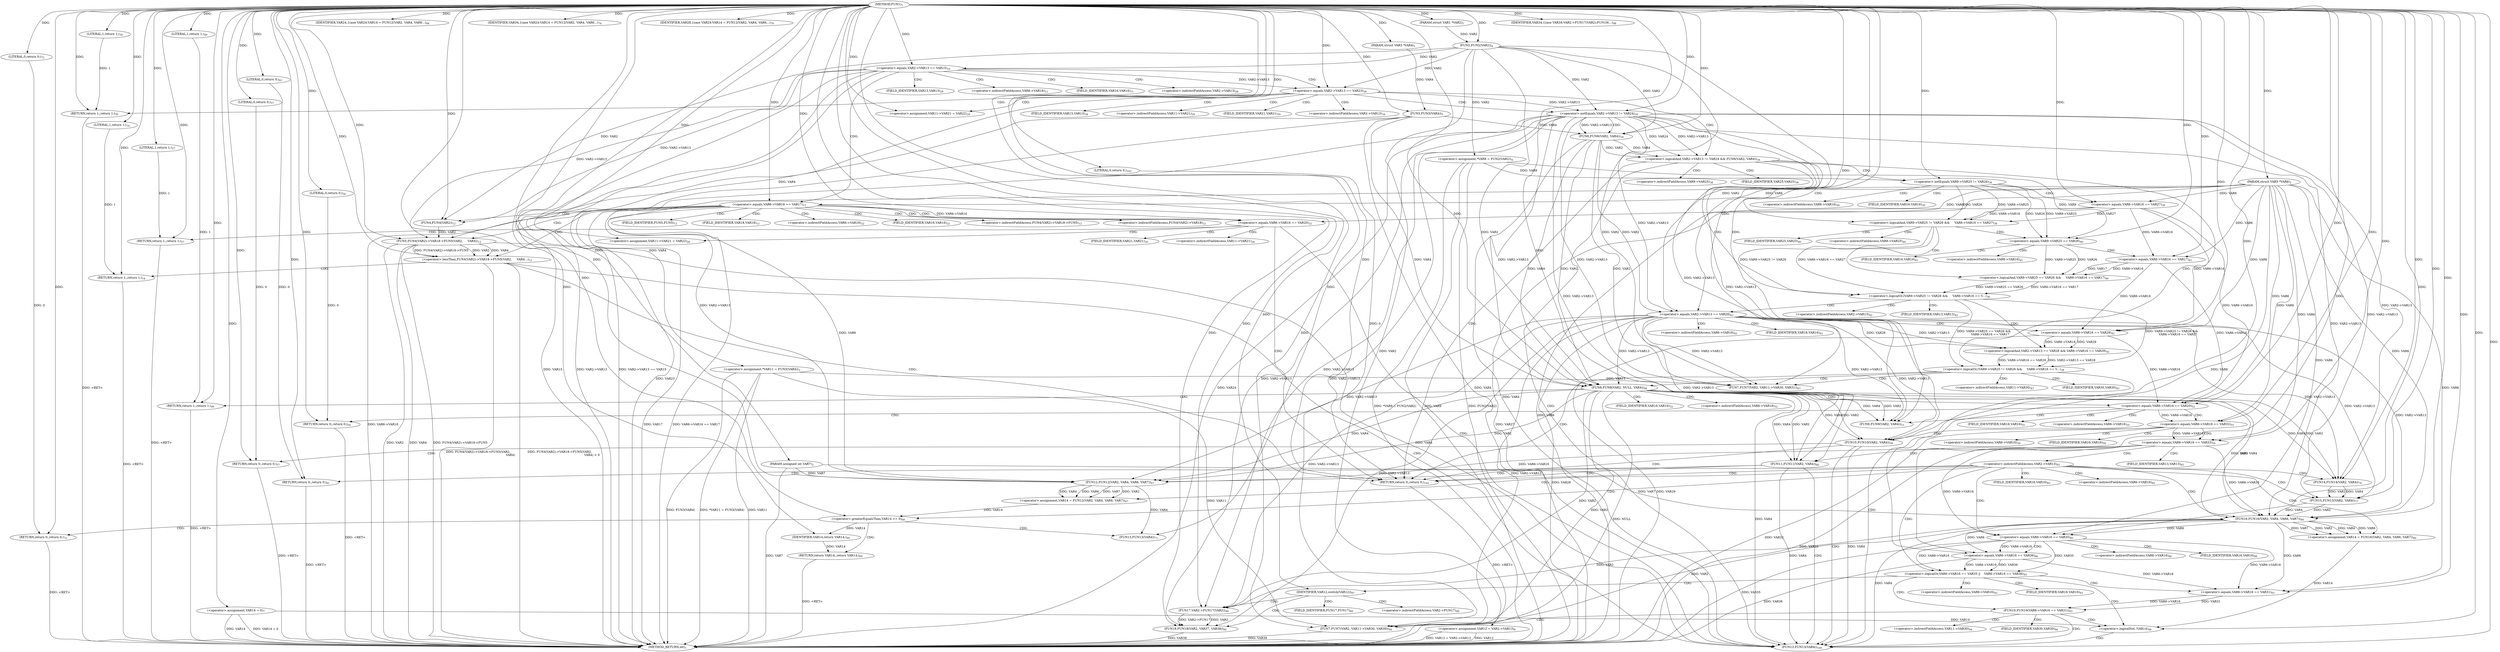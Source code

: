 digraph "FUN1" {  
"8" [label = <(METHOD,FUN1)<SUB>1</SUB>> ]
"302" [label = <(METHOD_RETURN,int)<SUB>1</SUB>> ]
"9" [label = <(PARAM,struct VAR1 *VAR2)<SUB>1</SUB>> ]
"10" [label = <(PARAM,struct VAR3 *VAR4)<SUB>1</SUB>> ]
"11" [label = <(PARAM,struct VAR5 *VAR6)<SUB>2</SUB>> ]
"12" [label = <(PARAM,unsigned int VAR7)<SUB>2</SUB>> ]
"15" [label = <(&lt;operator&gt;.assignment,*VAR9 = FUN2(VAR2))<SUB>4</SUB>> ]
"20" [label = <(&lt;operator&gt;.assignment,*VAR11 = FUN3(VAR4))<SUB>5</SUB>> ]
"25" [label = <(&lt;operator&gt;.assignment,VAR12 = VAR2-&gt;VAR13)<SUB>6</SUB>> ]
"31" [label = <(&lt;operator&gt;.assignment,VAR14 = 0)<SUB>7</SUB>> ]
"300" [label = <(RETURN,return 0;,return 0;)<SUB>102</SUB>> ]
"35" [label = <(&lt;operator&gt;.equals,VAR2-&gt;VAR13 == VAR15)<SUB>10</SUB>> ]
"96" [label = <(&lt;operator&gt;.logicalAnd,VAR2-&gt;VAR13 != VAR24 &amp;&amp; FUN6(VAR2, VAR4))<SUB>34</SUB>> ]
"108" [label = <(&lt;operator&gt;.logicalOr,(VAR9-&gt;VAR25 != VAR26 &amp;&amp;
	     VAR6-&gt;VAR16 == V...)<SUB>38</SUB>> ]
"152" [label = <(FUN8,FUN8(VAR2, NULL, VAR4))<SUB>48</SUB>> ]
"160" [label = <(&lt;operator&gt;.equals,VAR6-&gt;VAR16 == VAR20)<SUB>52</SUB>> ]
"249" [label = <(&lt;operator&gt;.logicalOr,VAR6-&gt;VAR16 == VAR35 ||
	    VAR6-&gt;VAR16 == VAR36)<SUB>85</SUB>> ]
"294" [label = <(&lt;operator&gt;.logicalNot,!VAR14)<SUB>98</SUB>> ]
"301" [label = <(LITERAL,0,return 0;)<SUB>102</SUB>> ]
"17" [label = <(FUN2,FUN2(VAR2))<SUB>4</SUB>> ]
"22" [label = <(FUN3,FUN3(VAR4))<SUB>5</SUB>> ]
"72" [label = <(&lt;operator&gt;.assignment,VAR11-&gt;VAR21 = VAR22)<SUB>26</SUB>> ]
"77" [label = <(RETURN,return 1;,return 1;)<SUB>27</SUB>> ]
"144" [label = <(FUN7,FUN7(VAR2, VAR11-&gt;VAR30, VAR31))<SUB>43</SUB>> ]
"157" [label = <(RETURN,return 1;,return 1;)<SUB>49</SUB>> ]
"166" [label = <(FUN9,FUN9(VAR2, VAR4))<SUB>53</SUB>> ]
"169" [label = <(RETURN,return 0;,return 0;)<SUB>54</SUB>> ]
"211" [label = <(IDENTIFIER,VAR24,{
	case VAR24:
		VAR14 = FUN12(VAR2, VAR4, VAR6...)<SUB>66</SUB>> ]
"212" [label = <(&lt;operator&gt;.assignment,VAR14 = FUN12(VAR2, VAR4, VAR6, VAR7))<SUB>67</SUB>> ]
"226" [label = <(FUN13,FUN13(VAR4))<SUB>71</SUB>> ]
"228" [label = <(RETURN,return 0;,return 0;)<SUB>72</SUB>> ]
"231" [label = <(IDENTIFIER,VAR34,{
	case VAR24:
		VAR14 = FUN12(VAR2, VAR4, VAR6...)<SUB>74</SUB>> ]
"232" [label = <(FUN14,FUN14(VAR2, VAR4))<SUB>76</SUB>> ]
"235" [label = <(FUN15,FUN15(VAR2, VAR4))<SUB>77</SUB>> ]
"239" [label = <(IDENTIFIER,VAR28,{
	case VAR24:
		VAR14 = FUN12(VAR2, VAR4, VAR6...)<SUB>79</SUB>> ]
"240" [label = <(&lt;operator&gt;.assignment,VAR14 = FUN16(VAR2, VAR4,
								 VAR6, VAR7))<SUB>80</SUB>> ]
"298" [label = <(FUN13,FUN13(VAR4))<SUB>100</SUB>> ]
"42" [label = <(&lt;operator&gt;.equals,VAR6-&gt;VAR16 == VAR17)<SUB>11</SUB>> ]
"65" [label = <(&lt;operator&gt;.equals,VAR6-&gt;VAR16 == VAR20)<SUB>22</SUB>> ]
"78" [label = <(LITERAL,1,return 1;)<SUB>27</SUB>> ]
"97" [label = <(&lt;operator&gt;.notEquals,VAR2-&gt;VAR13 != VAR24)<SUB>34</SUB>> ]
"102" [label = <(FUN6,FUN6(VAR2, VAR4))<SUB>34</SUB>> ]
"109" [label = <(&lt;operator&gt;.logicalOr,(VAR9-&gt;VAR25 != VAR26 &amp;&amp;
	     VAR6-&gt;VAR16 == V...)<SUB>38</SUB>> ]
"132" [label = <(&lt;operator&gt;.logicalAnd,VAR2-&gt;VAR13 == VAR28 &amp;&amp; VAR6-&gt;VAR16 == VAR29)<SUB>42</SUB>> ]
"158" [label = <(LITERAL,1,return 1;)<SUB>49</SUB>> ]
"170" [label = <(LITERAL,0,return 0;)<SUB>54</SUB>> ]
"220" [label = <(&lt;operator&gt;.greaterEqualsThan,VAR14 &gt;= 0)<SUB>68</SUB>> ]
"229" [label = <(LITERAL,0,return 0;)<SUB>72</SUB>> ]
"250" [label = <(&lt;operator&gt;.equals,VAR6-&gt;VAR16 == VAR35)<SUB>85</SUB>> ]
"255" [label = <(&lt;operator&gt;.equals,VAR6-&gt;VAR16 == VAR36)<SUB>86</SUB>> ]
"262" [label = <(IDENTIFIER,VAR12,switch(VAR12))<SUB>87</SUB>> ]
"82" [label = <(&lt;operator&gt;.equals,VAR2-&gt;VAR13 == VAR23)<SUB>28</SUB>> ]
"110" [label = <(&lt;operator&gt;.logicalAnd,VAR9-&gt;VAR25 != VAR26 &amp;&amp;
	     VAR6-&gt;VAR16 == VAR27)<SUB>38</SUB>> ]
"121" [label = <(&lt;operator&gt;.logicalAnd,VAR9-&gt;VAR25 == VAR26 &amp;&amp;
	     VAR6-&gt;VAR16 == VAR17)<SUB>40</SUB>> ]
"133" [label = <(&lt;operator&gt;.equals,VAR2-&gt;VAR13 == VAR28)<SUB>42</SUB>> ]
"138" [label = <(&lt;operator&gt;.equals,VAR6-&gt;VAR16 == VAR29)<SUB>42</SUB>> ]
"174" [label = <(&lt;operator&gt;.equals,VAR6-&gt;VAR16 == VAR32)<SUB>55</SUB>> ]
"214" [label = <(FUN12,FUN12(VAR2, VAR4, VAR6, VAR7))<SUB>67</SUB>> ]
"224" [label = <(RETURN,return VAR14;,return VAR14;)<SUB>69</SUB>> ]
"242" [label = <(FUN16,FUN16(VAR2, VAR4,
								 VAR6, VAR7))<SUB>80</SUB>> ]
"265" [label = <(IDENTIFIER,VAR34,{
		case VAR34:
			VAR2-&gt;FUN17(VAR2);
			FUN18(...)<SUB>88</SUB>> ]
"266" [label = <(FUN17,VAR2-&gt;FUN17(VAR2))<SUB>89</SUB>> ]
"271" [label = <(FUN18,FUN18(VAR2, VAR37, VAR38))<SUB>90</SUB>> ]
"279" [label = <(FUN19,FUN19(VAR6-&gt;VAR16 == VAR31))<SUB>93</SUB>> ]
"49" [label = <(&lt;operator&gt;.lessThan,FUN4(VAR2)-&gt;VAR18-&gt;FUN5(VAR2,
 								    VAR4...)<SUB>12</SUB>> ]
"88" [label = <(&lt;operator&gt;.assignment,VAR11-&gt;VAR21 = VAR22)<SUB>29</SUB>> ]
"93" [label = <(RETURN,return 1;,return 1;)<SUB>30</SUB>> ]
"111" [label = <(&lt;operator&gt;.notEquals,VAR9-&gt;VAR25 != VAR26)<SUB>38</SUB>> ]
"116" [label = <(&lt;operator&gt;.equals,VAR6-&gt;VAR16 == VAR27)<SUB>39</SUB>> ]
"122" [label = <(&lt;operator&gt;.equals,VAR9-&gt;VAR25 == VAR26)<SUB>40</SUB>> ]
"127" [label = <(&lt;operator&gt;.equals,VAR6-&gt;VAR16 == VAR17)<SUB>41</SUB>> ]
"225" [label = <(IDENTIFIER,VAR14,return VAR14;)<SUB>69</SUB>> ]
"286" [label = <(FUN7,FUN7(VAR2, VAR11-&gt;VAR30, VAR39))<SUB>94</SUB>> ]
"61" [label = <(RETURN,return 1;,return 1;)<SUB>14</SUB>> ]
"94" [label = <(LITERAL,1,return 1;)<SUB>30</SUB>> ]
"181" [label = <(FUN10,FUN10(VAR2, VAR4))<SUB>56</SUB>> ]
"280" [label = <(&lt;operator&gt;.equals,VAR6-&gt;VAR16 == VAR31)<SUB>93</SUB>> ]
"50" [label = <(FUN5,FUN4(VAR2)-&gt;VAR18-&gt;FUN5(VAR2,
 								    VAR4))<SUB>12</SUB>> ]
"62" [label = <(LITERAL,1,return 1;)<SUB>14</SUB>> ]
"185" [label = <(RETURN,return 0;,return 0;)<SUB>57</SUB>> ]
"191" [label = <(&lt;operator&gt;.equals,VAR6-&gt;VAR16 == VAR33)<SUB>59</SUB>> ]
"186" [label = <(LITERAL,0,return 0;)<SUB>57</SUB>> ]
"198" [label = <(FUN11,FUN11(VAR2, VAR4))<SUB>60</SUB>> ]
"53" [label = <(FUN4,FUN4(VAR2))<SUB>12</SUB>> ]
"202" [label = <(RETURN,return 0;,return 0;)<SUB>61</SUB>> ]
"203" [label = <(LITERAL,0,return 0;)<SUB>61</SUB>> ]
"206" [label = <(&lt;operator&gt;.indirectFieldAccess,VAR2-&gt;VAR13)<SUB>65</SUB>> ]
"161" [label = <(&lt;operator&gt;.indirectFieldAccess,VAR6-&gt;VAR16)<SUB>52</SUB>> ]
"208" [label = <(FIELD_IDENTIFIER,VAR13,VAR13)<SUB>65</SUB>> ]
"73" [label = <(&lt;operator&gt;.indirectFieldAccess,VAR11-&gt;VAR21)<SUB>26</SUB>> ]
"98" [label = <(&lt;operator&gt;.indirectFieldAccess,VAR2-&gt;VAR13)<SUB>34</SUB>> ]
"146" [label = <(&lt;operator&gt;.indirectFieldAccess,VAR11-&gt;VAR30)<SUB>43</SUB>> ]
"163" [label = <(FIELD_IDENTIFIER,VAR16,VAR16)<SUB>52</SUB>> ]
"251" [label = <(&lt;operator&gt;.indirectFieldAccess,VAR6-&gt;VAR16)<SUB>85</SUB>> ]
"256" [label = <(&lt;operator&gt;.indirectFieldAccess,VAR6-&gt;VAR16)<SUB>86</SUB>> ]
"43" [label = <(&lt;operator&gt;.indirectFieldAccess,VAR6-&gt;VAR16)<SUB>11</SUB>> ]
"66" [label = <(&lt;operator&gt;.indirectFieldAccess,VAR6-&gt;VAR16)<SUB>22</SUB>> ]
"75" [label = <(FIELD_IDENTIFIER,VAR21,VAR21)<SUB>26</SUB>> ]
"100" [label = <(FIELD_IDENTIFIER,VAR13,VAR13)<SUB>34</SUB>> ]
"134" [label = <(&lt;operator&gt;.indirectFieldAccess,VAR2-&gt;VAR13)<SUB>42</SUB>> ]
"139" [label = <(&lt;operator&gt;.indirectFieldAccess,VAR6-&gt;VAR16)<SUB>42</SUB>> ]
"148" [label = <(FIELD_IDENTIFIER,VAR30,VAR30)<SUB>43</SUB>> ]
"253" [label = <(FIELD_IDENTIFIER,VAR16,VAR16)<SUB>85</SUB>> ]
"258" [label = <(FIELD_IDENTIFIER,VAR16,VAR16)<SUB>86</SUB>> ]
"45" [label = <(FIELD_IDENTIFIER,VAR16,VAR16)<SUB>11</SUB>> ]
"68" [label = <(FIELD_IDENTIFIER,VAR16,VAR16)<SUB>22</SUB>> ]
"83" [label = <(&lt;operator&gt;.indirectFieldAccess,VAR2-&gt;VAR13)<SUB>28</SUB>> ]
"112" [label = <(&lt;operator&gt;.indirectFieldAccess,VAR9-&gt;VAR25)<SUB>38</SUB>> ]
"117" [label = <(&lt;operator&gt;.indirectFieldAccess,VAR6-&gt;VAR16)<SUB>39</SUB>> ]
"123" [label = <(&lt;operator&gt;.indirectFieldAccess,VAR9-&gt;VAR25)<SUB>40</SUB>> ]
"128" [label = <(&lt;operator&gt;.indirectFieldAccess,VAR6-&gt;VAR16)<SUB>41</SUB>> ]
"136" [label = <(FIELD_IDENTIFIER,VAR13,VAR13)<SUB>42</SUB>> ]
"141" [label = <(FIELD_IDENTIFIER,VAR16,VAR16)<SUB>42</SUB>> ]
"175" [label = <(&lt;operator&gt;.indirectFieldAccess,VAR6-&gt;VAR16)<SUB>55</SUB>> ]
"267" [label = <(&lt;operator&gt;.indirectFieldAccess,VAR2-&gt;FUN17)<SUB>89</SUB>> ]
"85" [label = <(FIELD_IDENTIFIER,VAR13,VAR13)<SUB>28</SUB>> ]
"89" [label = <(&lt;operator&gt;.indirectFieldAccess,VAR11-&gt;VAR21)<SUB>29</SUB>> ]
"114" [label = <(FIELD_IDENTIFIER,VAR25,VAR25)<SUB>38</SUB>> ]
"119" [label = <(FIELD_IDENTIFIER,VAR16,VAR16)<SUB>39</SUB>> ]
"125" [label = <(FIELD_IDENTIFIER,VAR25,VAR25)<SUB>40</SUB>> ]
"130" [label = <(FIELD_IDENTIFIER,VAR16,VAR16)<SUB>41</SUB>> ]
"177" [label = <(FIELD_IDENTIFIER,VAR16,VAR16)<SUB>55</SUB>> ]
"269" [label = <(FIELD_IDENTIFIER,FUN17,FUN17)<SUB>89</SUB>> ]
"281" [label = <(&lt;operator&gt;.indirectFieldAccess,VAR6-&gt;VAR16)<SUB>93</SUB>> ]
"288" [label = <(&lt;operator&gt;.indirectFieldAccess,VAR11-&gt;VAR30)<SUB>94</SUB>> ]
"51" [label = <(&lt;operator&gt;.indirectFieldAccess,FUN4(VAR2)-&gt;VAR18-&gt;FUN5)<SUB>12</SUB>> ]
"91" [label = <(FIELD_IDENTIFIER,VAR21,VAR21)<SUB>29</SUB>> ]
"283" [label = <(FIELD_IDENTIFIER,VAR16,VAR16)<SUB>93</SUB>> ]
"290" [label = <(FIELD_IDENTIFIER,VAR30,VAR30)<SUB>94</SUB>> ]
"52" [label = <(&lt;operator&gt;.indirectFieldAccess,FUN4(VAR2)-&gt;VAR18)<SUB>12</SUB>> ]
"56" [label = <(FIELD_IDENTIFIER,FUN5,FUN5)<SUB>12</SUB>> ]
"192" [label = <(&lt;operator&gt;.indirectFieldAccess,VAR6-&gt;VAR16)<SUB>59</SUB>> ]
"55" [label = <(FIELD_IDENTIFIER,VAR18,VAR18)<SUB>12</SUB>> ]
"194" [label = <(FIELD_IDENTIFIER,VAR16,VAR16)<SUB>59</SUB>> ]
  "77" -> "302"  [ label = "DDG: &lt;RET&gt;"] 
  "157" -> "302"  [ label = "DDG: &lt;RET&gt;"] 
  "169" -> "302"  [ label = "DDG: &lt;RET&gt;"] 
  "228" -> "302"  [ label = "DDG: &lt;RET&gt;"] 
  "93" -> "302"  [ label = "DDG: &lt;RET&gt;"] 
  "300" -> "302"  [ label = "DDG: &lt;RET&gt;"] 
  "224" -> "302"  [ label = "DDG: &lt;RET&gt;"] 
  "202" -> "302"  [ label = "DDG: &lt;RET&gt;"] 
  "185" -> "302"  [ label = "DDG: &lt;RET&gt;"] 
  "61" -> "302"  [ label = "DDG: &lt;RET&gt;"] 
  "11" -> "302"  [ label = "DDG: VAR6"] 
  "12" -> "302"  [ label = "DDG: VAR7"] 
  "15" -> "302"  [ label = "DDG: VAR9"] 
  "15" -> "302"  [ label = "DDG: FUN2(VAR2)"] 
  "15" -> "302"  [ label = "DDG: *VAR9 = FUN2(VAR2)"] 
  "20" -> "302"  [ label = "DDG: VAR11"] 
  "20" -> "302"  [ label = "DDG: FUN3(VAR4)"] 
  "20" -> "302"  [ label = "DDG: *VAR11 = FUN3(VAR4)"] 
  "25" -> "302"  [ label = "DDG: VAR12"] 
  "25" -> "302"  [ label = "DDG: VAR12 = VAR2-&gt;VAR13"] 
  "31" -> "302"  [ label = "DDG: VAR14"] 
  "31" -> "302"  [ label = "DDG: VAR14 = 0"] 
  "35" -> "302"  [ label = "DDG: VAR2-&gt;VAR13"] 
  "35" -> "302"  [ label = "DDG: VAR2-&gt;VAR13 == VAR15"] 
  "42" -> "302"  [ label = "DDG: VAR6-&gt;VAR16"] 
  "42" -> "302"  [ label = "DDG: VAR17"] 
  "42" -> "302"  [ label = "DDG: VAR6-&gt;VAR16 == VAR17"] 
  "50" -> "302"  [ label = "DDG: FUN4(VAR2)-&gt;VAR18-&gt;FUN5"] 
  "50" -> "302"  [ label = "DDG: VAR2"] 
  "50" -> "302"  [ label = "DDG: VAR4"] 
  "49" -> "302"  [ label = "DDG: FUN4(VAR2)-&gt;VAR18-&gt;FUN5(VAR2,
 								    VAR4)"] 
  "49" -> "302"  [ label = "DDG: FUN4(VAR2)-&gt;VAR18-&gt;FUN5(VAR2,
 								    VAR4) &lt; 0"] 
  "286" -> "302"  [ label = "DDG: VAR39"] 
  "133" -> "302"  [ label = "DDG: VAR28"] 
  "250" -> "302"  [ label = "DDG: VAR35"] 
  "97" -> "302"  [ label = "DDG: VAR24"] 
  "116" -> "302"  [ label = "DDG: VAR27"] 
  "174" -> "302"  [ label = "DDG: VAR32"] 
  "138" -> "302"  [ label = "DDG: VAR29"] 
  "152" -> "302"  [ label = "DDG: NULL"] 
  "35" -> "302"  [ label = "DDG: VAR15"] 
  "191" -> "302"  [ label = "DDG: VAR33"] 
  "271" -> "302"  [ label = "DDG: VAR38"] 
  "255" -> "302"  [ label = "DDG: VAR36"] 
  "82" -> "302"  [ label = "DDG: VAR23"] 
  "8" -> "9"  [ label = "DDG: "] 
  "8" -> "10"  [ label = "DDG: "] 
  "8" -> "11"  [ label = "DDG: "] 
  "8" -> "12"  [ label = "DDG: "] 
  "17" -> "15"  [ label = "DDG: VAR2"] 
  "22" -> "20"  [ label = "DDG: VAR4"] 
  "17" -> "25"  [ label = "DDG: VAR2"] 
  "8" -> "31"  [ label = "DDG: "] 
  "301" -> "300"  [ label = "DDG: 0"] 
  "8" -> "300"  [ label = "DDG: "] 
  "8" -> "301"  [ label = "DDG: "] 
  "9" -> "17"  [ label = "DDG: VAR2"] 
  "8" -> "17"  [ label = "DDG: "] 
  "10" -> "22"  [ label = "DDG: VAR4"] 
  "8" -> "22"  [ label = "DDG: "] 
  "17" -> "35"  [ label = "DDG: VAR2"] 
  "8" -> "35"  [ label = "DDG: "] 
  "8" -> "72"  [ label = "DDG: "] 
  "78" -> "77"  [ label = "DDG: 1"] 
  "8" -> "77"  [ label = "DDG: "] 
  "97" -> "96"  [ label = "DDG: VAR2-&gt;VAR13"] 
  "97" -> "96"  [ label = "DDG: VAR24"] 
  "102" -> "96"  [ label = "DDG: VAR2"] 
  "102" -> "96"  [ label = "DDG: VAR4"] 
  "109" -> "108"  [ label = "DDG: VAR9-&gt;VAR25 != VAR26 &amp;&amp;
	     VAR6-&gt;VAR16 == VAR27"] 
  "109" -> "108"  [ label = "DDG: VAR9-&gt;VAR25 == VAR26 &amp;&amp;
	     VAR6-&gt;VAR16 == VAR17"] 
  "132" -> "108"  [ label = "DDG: VAR2-&gt;VAR13 == VAR28"] 
  "132" -> "108"  [ label = "DDG: VAR6-&gt;VAR16 == VAR29"] 
  "17" -> "152"  [ label = "DDG: VAR2"] 
  "97" -> "152"  [ label = "DDG: VAR2-&gt;VAR13"] 
  "102" -> "152"  [ label = "DDG: VAR2"] 
  "133" -> "152"  [ label = "DDG: VAR2-&gt;VAR13"] 
  "8" -> "152"  [ label = "DDG: "] 
  "22" -> "152"  [ label = "DDG: VAR4"] 
  "102" -> "152"  [ label = "DDG: VAR4"] 
  "158" -> "157"  [ label = "DDG: 1"] 
  "8" -> "157"  [ label = "DDG: "] 
  "11" -> "160"  [ label = "DDG: VAR6"] 
  "116" -> "160"  [ label = "DDG: VAR6-&gt;VAR16"] 
  "127" -> "160"  [ label = "DDG: VAR6-&gt;VAR16"] 
  "138" -> "160"  [ label = "DDG: VAR6-&gt;VAR16"] 
  "8" -> "160"  [ label = "DDG: "] 
  "170" -> "169"  [ label = "DDG: 0"] 
  "8" -> "169"  [ label = "DDG: "] 
  "8" -> "211"  [ label = "DDG: "] 
  "214" -> "212"  [ label = "DDG: VAR2"] 
  "214" -> "212"  [ label = "DDG: VAR4"] 
  "214" -> "212"  [ label = "DDG: VAR6"] 
  "214" -> "212"  [ label = "DDG: VAR7"] 
  "229" -> "228"  [ label = "DDG: 0"] 
  "8" -> "228"  [ label = "DDG: "] 
  "8" -> "231"  [ label = "DDG: "] 
  "8" -> "239"  [ label = "DDG: "] 
  "242" -> "240"  [ label = "DDG: VAR2"] 
  "242" -> "240"  [ label = "DDG: VAR4"] 
  "242" -> "240"  [ label = "DDG: VAR6"] 
  "242" -> "240"  [ label = "DDG: VAR7"] 
  "250" -> "249"  [ label = "DDG: VAR6-&gt;VAR16"] 
  "250" -> "249"  [ label = "DDG: VAR35"] 
  "255" -> "249"  [ label = "DDG: VAR6-&gt;VAR16"] 
  "255" -> "249"  [ label = "DDG: VAR36"] 
  "31" -> "294"  [ label = "DDG: VAR14"] 
  "240" -> "294"  [ label = "DDG: VAR14"] 
  "8" -> "294"  [ label = "DDG: "] 
  "8" -> "78"  [ label = "DDG: "] 
  "17" -> "97"  [ label = "DDG: VAR2"] 
  "82" -> "97"  [ label = "DDG: VAR2-&gt;VAR13"] 
  "8" -> "97"  [ label = "DDG: "] 
  "17" -> "102"  [ label = "DDG: VAR2"] 
  "97" -> "102"  [ label = "DDG: VAR2-&gt;VAR13"] 
  "8" -> "102"  [ label = "DDG: "] 
  "22" -> "102"  [ label = "DDG: VAR4"] 
  "110" -> "109"  [ label = "DDG: VAR9-&gt;VAR25 != VAR26"] 
  "110" -> "109"  [ label = "DDG: VAR6-&gt;VAR16 == VAR27"] 
  "121" -> "109"  [ label = "DDG: VAR9-&gt;VAR25 == VAR26"] 
  "121" -> "109"  [ label = "DDG: VAR6-&gt;VAR16 == VAR17"] 
  "133" -> "132"  [ label = "DDG: VAR2-&gt;VAR13"] 
  "133" -> "132"  [ label = "DDG: VAR28"] 
  "138" -> "132"  [ label = "DDG: VAR6-&gt;VAR16"] 
  "138" -> "132"  [ label = "DDG: VAR29"] 
  "17" -> "144"  [ label = "DDG: VAR2"] 
  "97" -> "144"  [ label = "DDG: VAR2-&gt;VAR13"] 
  "102" -> "144"  [ label = "DDG: VAR2"] 
  "133" -> "144"  [ label = "DDG: VAR2-&gt;VAR13"] 
  "8" -> "144"  [ label = "DDG: "] 
  "20" -> "144"  [ label = "DDG: VAR11"] 
  "8" -> "158"  [ label = "DDG: "] 
  "97" -> "166"  [ label = "DDG: VAR2-&gt;VAR13"] 
  "133" -> "166"  [ label = "DDG: VAR2-&gt;VAR13"] 
  "152" -> "166"  [ label = "DDG: VAR2"] 
  "8" -> "166"  [ label = "DDG: "] 
  "152" -> "166"  [ label = "DDG: VAR4"] 
  "8" -> "170"  [ label = "DDG: "] 
  "214" -> "226"  [ label = "DDG: VAR4"] 
  "8" -> "226"  [ label = "DDG: "] 
  "8" -> "229"  [ label = "DDG: "] 
  "97" -> "232"  [ label = "DDG: VAR2-&gt;VAR13"] 
  "133" -> "232"  [ label = "DDG: VAR2-&gt;VAR13"] 
  "152" -> "232"  [ label = "DDG: VAR2"] 
  "8" -> "232"  [ label = "DDG: "] 
  "152" -> "232"  [ label = "DDG: VAR4"] 
  "97" -> "235"  [ label = "DDG: VAR2-&gt;VAR13"] 
  "133" -> "235"  [ label = "DDG: VAR2-&gt;VAR13"] 
  "232" -> "235"  [ label = "DDG: VAR2"] 
  "8" -> "235"  [ label = "DDG: "] 
  "232" -> "235"  [ label = "DDG: VAR4"] 
  "11" -> "250"  [ label = "DDG: VAR6"] 
  "191" -> "250"  [ label = "DDG: VAR6-&gt;VAR16"] 
  "242" -> "250"  [ label = "DDG: VAR6"] 
  "8" -> "250"  [ label = "DDG: "] 
  "11" -> "255"  [ label = "DDG: VAR6"] 
  "242" -> "255"  [ label = "DDG: VAR6"] 
  "250" -> "255"  [ label = "DDG: VAR6-&gt;VAR16"] 
  "8" -> "255"  [ label = "DDG: "] 
  "8" -> "262"  [ label = "DDG: "] 
  "22" -> "298"  [ label = "DDG: VAR4"] 
  "102" -> "298"  [ label = "DDG: VAR4"] 
  "152" -> "298"  [ label = "DDG: VAR4"] 
  "242" -> "298"  [ label = "DDG: VAR4"] 
  "198" -> "298"  [ label = "DDG: VAR4"] 
  "181" -> "298"  [ label = "DDG: VAR4"] 
  "50" -> "298"  [ label = "DDG: VAR4"] 
  "8" -> "298"  [ label = "DDG: "] 
  "11" -> "42"  [ label = "DDG: VAR6"] 
  "8" -> "42"  [ label = "DDG: "] 
  "11" -> "65"  [ label = "DDG: VAR6"] 
  "42" -> "65"  [ label = "DDG: VAR6-&gt;VAR16"] 
  "8" -> "65"  [ label = "DDG: "] 
  "111" -> "110"  [ label = "DDG: VAR9-&gt;VAR25"] 
  "111" -> "110"  [ label = "DDG: VAR26"] 
  "116" -> "110"  [ label = "DDG: VAR6-&gt;VAR16"] 
  "116" -> "110"  [ label = "DDG: VAR27"] 
  "122" -> "121"  [ label = "DDG: VAR9-&gt;VAR25"] 
  "122" -> "121"  [ label = "DDG: VAR26"] 
  "127" -> "121"  [ label = "DDG: VAR6-&gt;VAR16"] 
  "127" -> "121"  [ label = "DDG: VAR17"] 
  "17" -> "133"  [ label = "DDG: VAR2"] 
  "97" -> "133"  [ label = "DDG: VAR2-&gt;VAR13"] 
  "102" -> "133"  [ label = "DDG: VAR2"] 
  "8" -> "133"  [ label = "DDG: "] 
  "11" -> "138"  [ label = "DDG: VAR6"] 
  "116" -> "138"  [ label = "DDG: VAR6-&gt;VAR16"] 
  "127" -> "138"  [ label = "DDG: VAR6-&gt;VAR16"] 
  "8" -> "138"  [ label = "DDG: "] 
  "97" -> "214"  [ label = "DDG: VAR2-&gt;VAR13"] 
  "133" -> "214"  [ label = "DDG: VAR2-&gt;VAR13"] 
  "152" -> "214"  [ label = "DDG: VAR2"] 
  "8" -> "214"  [ label = "DDG: "] 
  "152" -> "214"  [ label = "DDG: VAR4"] 
  "11" -> "214"  [ label = "DDG: VAR6"] 
  "191" -> "214"  [ label = "DDG: VAR6-&gt;VAR16"] 
  "12" -> "214"  [ label = "DDG: VAR7"] 
  "212" -> "220"  [ label = "DDG: VAR14"] 
  "8" -> "220"  [ label = "DDG: "] 
  "225" -> "224"  [ label = "DDG: VAR14"] 
  "97" -> "242"  [ label = "DDG: VAR2-&gt;VAR13"] 
  "133" -> "242"  [ label = "DDG: VAR2-&gt;VAR13"] 
  "152" -> "242"  [ label = "DDG: VAR2"] 
  "235" -> "242"  [ label = "DDG: VAR2"] 
  "8" -> "242"  [ label = "DDG: "] 
  "152" -> "242"  [ label = "DDG: VAR4"] 
  "235" -> "242"  [ label = "DDG: VAR4"] 
  "11" -> "242"  [ label = "DDG: VAR6"] 
  "191" -> "242"  [ label = "DDG: VAR6-&gt;VAR16"] 
  "12" -> "242"  [ label = "DDG: VAR7"] 
  "8" -> "265"  [ label = "DDG: "] 
  "17" -> "82"  [ label = "DDG: VAR2"] 
  "35" -> "82"  [ label = "DDG: VAR2-&gt;VAR13"] 
  "8" -> "82"  [ label = "DDG: "] 
  "8" -> "88"  [ label = "DDG: "] 
  "94" -> "93"  [ label = "DDG: 1"] 
  "8" -> "93"  [ label = "DDG: "] 
  "15" -> "111"  [ label = "DDG: VAR9"] 
  "8" -> "111"  [ label = "DDG: "] 
  "11" -> "116"  [ label = "DDG: VAR6"] 
  "8" -> "116"  [ label = "DDG: "] 
  "15" -> "122"  [ label = "DDG: VAR9"] 
  "111" -> "122"  [ label = "DDG: VAR9-&gt;VAR25"] 
  "111" -> "122"  [ label = "DDG: VAR26"] 
  "8" -> "122"  [ label = "DDG: "] 
  "11" -> "127"  [ label = "DDG: VAR6"] 
  "116" -> "127"  [ label = "DDG: VAR6-&gt;VAR16"] 
  "8" -> "127"  [ label = "DDG: "] 
  "11" -> "174"  [ label = "DDG: VAR6"] 
  "160" -> "174"  [ label = "DDG: VAR6-&gt;VAR16"] 
  "8" -> "174"  [ label = "DDG: "] 
  "220" -> "225"  [ label = "DDG: VAR14"] 
  "8" -> "225"  [ label = "DDG: "] 
  "152" -> "266"  [ label = "DDG: VAR2"] 
  "242" -> "266"  [ label = "DDG: VAR2"] 
  "97" -> "266"  [ label = "DDG: VAR2-&gt;VAR13"] 
  "133" -> "266"  [ label = "DDG: VAR2-&gt;VAR13"] 
  "8" -> "266"  [ label = "DDG: "] 
  "97" -> "271"  [ label = "DDG: VAR2-&gt;VAR13"] 
  "133" -> "271"  [ label = "DDG: VAR2-&gt;VAR13"] 
  "266" -> "271"  [ label = "DDG: VAR2-&gt;FUN17"] 
  "266" -> "271"  [ label = "DDG: VAR2"] 
  "8" -> "271"  [ label = "DDG: "] 
  "280" -> "279"  [ label = "DDG: VAR6-&gt;VAR16"] 
  "280" -> "279"  [ label = "DDG: VAR31"] 
  "50" -> "49"  [ label = "DDG: FUN4(VAR2)-&gt;VAR18-&gt;FUN5"] 
  "50" -> "49"  [ label = "DDG: VAR2"] 
  "50" -> "49"  [ label = "DDG: VAR4"] 
  "8" -> "49"  [ label = "DDG: "] 
  "62" -> "61"  [ label = "DDG: 1"] 
  "8" -> "61"  [ label = "DDG: "] 
  "8" -> "94"  [ label = "DDG: "] 
  "11" -> "280"  [ label = "DDG: VAR6"] 
  "242" -> "280"  [ label = "DDG: VAR6"] 
  "250" -> "280"  [ label = "DDG: VAR6-&gt;VAR16"] 
  "255" -> "280"  [ label = "DDG: VAR6-&gt;VAR16"] 
  "8" -> "280"  [ label = "DDG: "] 
  "97" -> "286"  [ label = "DDG: VAR2-&gt;VAR13"] 
  "133" -> "286"  [ label = "DDG: VAR2-&gt;VAR13"] 
  "152" -> "286"  [ label = "DDG: VAR2"] 
  "242" -> "286"  [ label = "DDG: VAR2"] 
  "8" -> "286"  [ label = "DDG: "] 
  "20" -> "286"  [ label = "DDG: VAR11"] 
  "35" -> "50"  [ label = "DDG: VAR2-&gt;VAR13"] 
  "53" -> "50"  [ label = "DDG: VAR2"] 
  "8" -> "50"  [ label = "DDG: "] 
  "22" -> "50"  [ label = "DDG: VAR4"] 
  "8" -> "62"  [ label = "DDG: "] 
  "97" -> "181"  [ label = "DDG: VAR2-&gt;VAR13"] 
  "133" -> "181"  [ label = "DDG: VAR2-&gt;VAR13"] 
  "152" -> "181"  [ label = "DDG: VAR2"] 
  "8" -> "181"  [ label = "DDG: "] 
  "152" -> "181"  [ label = "DDG: VAR4"] 
  "186" -> "185"  [ label = "DDG: 0"] 
  "8" -> "185"  [ label = "DDG: "] 
  "8" -> "186"  [ label = "DDG: "] 
  "11" -> "191"  [ label = "DDG: VAR6"] 
  "174" -> "191"  [ label = "DDG: VAR6-&gt;VAR16"] 
  "8" -> "191"  [ label = "DDG: "] 
  "17" -> "53"  [ label = "DDG: VAR2"] 
  "35" -> "53"  [ label = "DDG: VAR2-&gt;VAR13"] 
  "8" -> "53"  [ label = "DDG: "] 
  "97" -> "198"  [ label = "DDG: VAR2-&gt;VAR13"] 
  "133" -> "198"  [ label = "DDG: VAR2-&gt;VAR13"] 
  "152" -> "198"  [ label = "DDG: VAR2"] 
  "8" -> "198"  [ label = "DDG: "] 
  "152" -> "198"  [ label = "DDG: VAR4"] 
  "203" -> "202"  [ label = "DDG: 0"] 
  "8" -> "202"  [ label = "DDG: "] 
  "8" -> "203"  [ label = "DDG: "] 
  "35" -> "42"  [ label = "CDG: "] 
  "35" -> "85"  [ label = "CDG: "] 
  "35" -> "43"  [ label = "CDG: "] 
  "35" -> "45"  [ label = "CDG: "] 
  "35" -> "82"  [ label = "CDG: "] 
  "35" -> "83"  [ label = "CDG: "] 
  "96" -> "114"  [ label = "CDG: "] 
  "96" -> "298"  [ label = "CDG: "] 
  "96" -> "112"  [ label = "CDG: "] 
  "96" -> "300"  [ label = "CDG: "] 
  "96" -> "108"  [ label = "CDG: "] 
  "96" -> "109"  [ label = "CDG: "] 
  "96" -> "111"  [ label = "CDG: "] 
  "96" -> "110"  [ label = "CDG: "] 
  "108" -> "146"  [ label = "CDG: "] 
  "108" -> "298"  [ label = "CDG: "] 
  "108" -> "300"  [ label = "CDG: "] 
  "108" -> "148"  [ label = "CDG: "] 
  "108" -> "152"  [ label = "CDG: "] 
  "108" -> "144"  [ label = "CDG: "] 
  "152" -> "161"  [ label = "CDG: "] 
  "152" -> "163"  [ label = "CDG: "] 
  "152" -> "160"  [ label = "CDG: "] 
  "152" -> "157"  [ label = "CDG: "] 
  "160" -> "174"  [ label = "CDG: "] 
  "160" -> "177"  [ label = "CDG: "] 
  "160" -> "169"  [ label = "CDG: "] 
  "160" -> "166"  [ label = "CDG: "] 
  "160" -> "175"  [ label = "CDG: "] 
  "206" -> "214"  [ label = "CDG: "] 
  "206" -> "240"  [ label = "CDG: "] 
  "206" -> "300"  [ label = "CDG: "] 
  "206" -> "242"  [ label = "CDG: "] 
  "206" -> "249"  [ label = "CDG: "] 
  "206" -> "253"  [ label = "CDG: "] 
  "206" -> "232"  [ label = "CDG: "] 
  "206" -> "212"  [ label = "CDG: "] 
  "206" -> "235"  [ label = "CDG: "] 
  "206" -> "251"  [ label = "CDG: "] 
  "206" -> "220"  [ label = "CDG: "] 
  "206" -> "250"  [ label = "CDG: "] 
  "249" -> "283"  [ label = "CDG: "] 
  "249" -> "262"  [ label = "CDG: "] 
  "249" -> "281"  [ label = "CDG: "] 
  "249" -> "279"  [ label = "CDG: "] 
  "249" -> "280"  [ label = "CDG: "] 
  "249" -> "294"  [ label = "CDG: "] 
  "294" -> "298"  [ label = "CDG: "] 
  "97" -> "102"  [ label = "CDG: "] 
  "109" -> "136"  [ label = "CDG: "] 
  "109" -> "134"  [ label = "CDG: "] 
  "109" -> "133"  [ label = "CDG: "] 
  "109" -> "132"  [ label = "CDG: "] 
  "250" -> "256"  [ label = "CDG: "] 
  "250" -> "258"  [ label = "CDG: "] 
  "250" -> "255"  [ label = "CDG: "] 
  "42" -> "68"  [ label = "CDG: "] 
  "42" -> "52"  [ label = "CDG: "] 
  "42" -> "50"  [ label = "CDG: "] 
  "42" -> "49"  [ label = "CDG: "] 
  "42" -> "66"  [ label = "CDG: "] 
  "42" -> "65"  [ label = "CDG: "] 
  "42" -> "53"  [ label = "CDG: "] 
  "42" -> "55"  [ label = "CDG: "] 
  "42" -> "51"  [ label = "CDG: "] 
  "42" -> "56"  [ label = "CDG: "] 
  "65" -> "298"  [ label = "CDG: "] 
  "65" -> "300"  [ label = "CDG: "] 
  "65" -> "72"  [ label = "CDG: "] 
  "65" -> "73"  [ label = "CDG: "] 
  "65" -> "77"  [ label = "CDG: "] 
  "65" -> "75"  [ label = "CDG: "] 
  "110" -> "122"  [ label = "CDG: "] 
  "110" -> "123"  [ label = "CDG: "] 
  "110" -> "121"  [ label = "CDG: "] 
  "110" -> "125"  [ label = "CDG: "] 
  "133" -> "138"  [ label = "CDG: "] 
  "133" -> "141"  [ label = "CDG: "] 
  "133" -> "139"  [ label = "CDG: "] 
  "220" -> "226"  [ label = "CDG: "] 
  "220" -> "228"  [ label = "CDG: "] 
  "220" -> "224"  [ label = "CDG: "] 
  "262" -> "269"  [ label = "CDG: "] 
  "262" -> "267"  [ label = "CDG: "] 
  "262" -> "271"  [ label = "CDG: "] 
  "262" -> "266"  [ label = "CDG: "] 
  "82" -> "93"  [ label = "CDG: "] 
  "82" -> "100"  [ label = "CDG: "] 
  "82" -> "88"  [ label = "CDG: "] 
  "82" -> "96"  [ label = "CDG: "] 
  "82" -> "98"  [ label = "CDG: "] 
  "82" -> "97"  [ label = "CDG: "] 
  "82" -> "91"  [ label = "CDG: "] 
  "82" -> "89"  [ label = "CDG: "] 
  "111" -> "116"  [ label = "CDG: "] 
  "111" -> "117"  [ label = "CDG: "] 
  "111" -> "119"  [ label = "CDG: "] 
  "122" -> "128"  [ label = "CDG: "] 
  "122" -> "127"  [ label = "CDG: "] 
  "122" -> "130"  [ label = "CDG: "] 
  "174" -> "192"  [ label = "CDG: "] 
  "174" -> "181"  [ label = "CDG: "] 
  "174" -> "194"  [ label = "CDG: "] 
  "174" -> "191"  [ label = "CDG: "] 
  "279" -> "290"  [ label = "CDG: "] 
  "279" -> "298"  [ label = "CDG: "] 
  "279" -> "288"  [ label = "CDG: "] 
  "279" -> "286"  [ label = "CDG: "] 
  "279" -> "294"  [ label = "CDG: "] 
  "49" -> "298"  [ label = "CDG: "] 
  "49" -> "300"  [ label = "CDG: "] 
  "49" -> "61"  [ label = "CDG: "] 
  "181" -> "298"  [ label = "CDG: "] 
  "181" -> "300"  [ label = "CDG: "] 
  "181" -> "185"  [ label = "CDG: "] 
  "191" -> "206"  [ label = "CDG: "] 
  "191" -> "208"  [ label = "CDG: "] 
  "191" -> "198"  [ label = "CDG: "] 
  "198" -> "298"  [ label = "CDG: "] 
  "198" -> "300"  [ label = "CDG: "] 
  "198" -> "202"  [ label = "CDG: "] 
}
